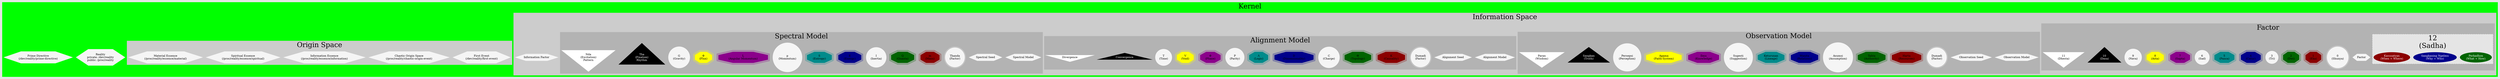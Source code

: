 strict digraph G {
    bgcolor = gray90;
    fontsize = "36";
    node [shape = polygon; sides = 4; style = filled; color = whitesmoke;];
    
    subgraph cluster_kernel {
        label = "Kernel";
        style = filled;
        color = green;
        comment = "";
        node [shape = polygon; sides = 6; style = filled; color = whitesmoke;];
        
        reality_t [label = "Reality\nprivate: /dev/reality\npublic: /proc/reality";];
        prime_directive_t [label = "Prime Directive\n(/dev/reality/prime-directive)";];
        
        subgraph cluster_information_space {
            label = "Information Space";
            style = filled;
            color = grey80;
            comment = "";
            
            factor_t [label = "Factor";];
            information_factor_t [label = "Information Factor";];
            
            subgraph cluster_factor {
                label = "Factor";
                color = grey70;
                comment = "Sangkan paraning dumadi. Nava manunggal nastiti ning tyas. Suradira jayadiningrat lebur dening pangastuti, memayu hayuning bawana, manunggal kawula ning gusti. (ꦱꦁꦏꦤ꧀ꦥꦫꦤꦶꦁꦢꦸꦩꦢꦶꦱꦁꦏꦤ꧀ꦥꦫꦤꦶꦁꦢꦸꦩꦢꦶꦤꦮꦩꦤꦸꦁꦒꦭ꧀ꦤꦱ꧀ꦠꦶꦠꦶꦔꦶꦁꦠꦾꦱ꧀ꦯꦹꦫꦢꦶꦫꦗꦪꦢꦶꦤꦶꦁꦫꦠ꧀ꦭꦺꦧꦸꦂꦢꦺꦤꦶꦁꦥꦔꦱ꧀ꦠꦸꦠꦶꦩꦼꦩꦪꦸꦲꦪꦸꦤꦶꦁꦧꦮꦤꦩꦤꦸꦁꦒꦭ꧀ꦏꦮꦸꦭꦔꦶꦁꦒꦸꦱ꧀ꦠꦶ)";
                node [shape = polygon; sides = 6; style = filled; color = whitesmoke;];
                
                factor_t [label = "Factor";];
                
                spark_0_t [label = "0\n(Shunya)";shape = doublecircle;comment = "शून्य";];
                spark_1_t [label = "1\n(Eka)";shape = tripleoctagon;color = darkred;comment = "ꦲꦺꦏ";];
                spark_2_t [label = "2\n(Dwi)";shape = tripleoctagon;color = darkgreen;comment = "ꦢ꧀ꦮꦶ";];
                spark_3_t [label = "3\n(Tri)";shape = circle;comment = "ꦠꦿꦶ";];
                spark_4_t [label = "4\n(Catur)";shape = tripleoctagon;color = darkblue;comment = "ꦕꦠꦸꦂ";];
                spark_5_t [label = "5\n(Panca)";shape = tripleoctagon;color = darkcyan;comment = "ꦥꦚ꧀ꦕ";];
                spark_6_t [label = "6\n(Sad)";shape = circle;comment = "ꦱꦢ꧀";];
                spark_7_t [label = "7\n(Sapta)";shape = tripleoctagon;color = darkmagenta;comment = "ꦱꦥ꧀ꦠ";];
                spark_8_t [label = "8\n(Asta)";shape = tripleoctagon;color = yellow;comment = "ꦲꦱ꧀ꦠ";];
                spark_9_t [label = "9\n(Nava)";shape = circle;comment = "ꦤꦮ";];
                spark_10_t [label = "10\n(Dasa)";shape = triangle;color = black;fontcolor = white;comment = "ꦢꦱ";];
                spark_11_t [label = "11\n(Dhesta)";shape = invtriangle;color = white;comment = "ꦝꦺꦱ꧀ꦠ";];
                
                subgraph cluster_factor_0 {
                    label = "12\n(Sadha)";
                    style = dashed;
                    color = grey60;
                    comment = "The observation field --- the 13th Spark Container (Wuji)";
                    
                    perkadhon_t [label = "Perkadhon\n(What + How)";shape = oval;color = darkgreen;style = filled;fontcolor = white;];
                    sangkaning_ngelmu_t [label = "Sangkaning Ngelmu\n(Why + Who)";shape = oval;color = darkblue;style = filled;fontcolor = white;];
                    kasusatyan_t [label = "Kasusatyan\n(When + Where)";shape = oval;color = darkred;style = filled;fontcolor = white;];
                }
            }
            subgraph cluster_observation_model {
                label = "Observation Model";
                color = grey70;
                comment = "The Sacred 3-6-9 (Boundary of Perception).\"If you knew the magnificence of 3, 6, and 9, you would have a key to the universe.\" — Tesla. The 1-2-4-8-7-5 Vortex (Boundary of Comprehension). Truth and Wisdom also give further context to \"Sangkan Paraning Dumadi\" beyond what \"Factor\" provided.";
                node [shape = polygon; sides = 6; style = filled; color = whitesmoke;];
                
                observation_model_t [label = "Observation Model";];
                observation_seed_t [label = "Observation Seed";];
                
                spark_0_dumadi_t [label = "Dumadi\n(Factor)";shape = doublecircle;comment = "";];
                spark_1_harta_t [label = "Harta\n(Resources)";shape = tripleoctagon;color = darkred;comment = "";];
                spark_2_tahta_t [label = "Tahta\n(Authority)";shape = tripleoctagon;color = darkgreen;comment = "";];
                spark_3_asumsi_t [label = "Asumsi\n(Assumption)";shape = circle;comment = "";];
                spark_4_wanita_t [label = "Wanita\n(Relations)";shape = tripleoctagon;color = darkblue;comment = "";];
                spark_5_keturunan_t [label = "Keturunan\n(Lineage)";shape = tripleoctagon;color = darkcyan;comment = "";];
                spark_6_sugesti_t [label = "Sugesti\n(Suggestion)";shape = circle;comment = "";];
                spark_7_ilmu_t [label = "Ilmu\n(Knowledge)";shape = tripleoctagon;color = darkmagenta;comment = "";];
                spark_8_agama_t [label = "Agama\n(Faith-System)";shape = tripleoctagon;color = yellow;comment = "";];
                spark_9_persepsi_t [label = "Persepsi\n(Perception)";shape = circle;comment = "";];
                spark_10_sangkan_t [label = "Sangkan\n(Truth)";shape = triangle;color = black;fontcolor = white;comment = "";];
                spark_11_paran_t [label = "Paran\n(Wisdom)";shape = invtriangle;color = white;comment = "";];
            }
            subgraph cluster_alignment_model {
                label = "Alignment Model";
                color = grey70;
                comment = "";
                node [shape = polygon; sides = 6; style = filled; color = whitesmoke;];
                
                alignment_model_t [label = "Alignment Model";];
                alignment_seed_t [label = "Alignment Seed";];
                
                spark_0_alignment_t [label = "Dumadi\n(Factor)";shape = doublecircle;comment = "Raw potential (unformatted).";];
                spark_1_causality_t [label = "K\n(Causality)";shape = tripleoctagon;color = darkred;comment = "Planck-time cause/effect links. QFT (S-matrix), Digital Physics";];
                spark_2_topology_t [label = "Θ\n(Topology)";shape = tripleoctagon;color = darkgreen;comment = "Connectivity (entanglement, wormholes). M-theory (branes), QFT (ER=EPR)";];
                spark_3_charge_t [label = "C\n(Charge)";shape = circle;comment = "Trinity (+, -, neutral). Fundamental polarity.";];
                spark_4_dimensionality_t [label = "D\n(Dimensionality)";shape = tripleoctagon;color = darkblue;comment = "Number of compact/unfolded dimensions. M-theory (Calabi-Yau)";];
                spark_5_logic_t [label = "Λ\n(Logic)";shape = tripleoctagon;color = darkcyan;comment = "Boolean gates (AND/OR/NOT). Digital Physics (Fredkin)";];
                spark_6_parity_t [label = "P\n(Parity)";shape = circle;comment = "Mirroring/negation (e.g., ¬x). Chiral symmetry breaking.";];
                spark_7_phase_t [label = "Φ\n(Phase)";shape = tripleoctagon;color = darkmagenta;comment = "Particle/Wave toggle (quantum superposition). QFT (Feynman paths)";];
                spark_8_void_t [label = "V\n(Void)";shape = tripleoctagon;color = yellow;comment = "Null state (deletion/entropy sink). Information Theory (Landauer)	";];
                spark_9_time_t [label = "T\n(Time)";shape = circle;comment = "Sequential vs. parallel processing. Cyclic flow/termination.";];
                spark_10_alignment_t [label = "Convergence";shape = triangle;color = black;fontcolor = white;comment = "Cosmic bus (information routing).";];
                spark_11_alignment_t [label = "Divergence";shape = invtriangle;color = white;comment = "Cosmic bus (information routing).";];
            }
            subgraph cluster_spectral_model {
                label = "Spectral Model";
                color = grey70;
                comment = "";
                node [shape = polygon; sides = 6; style = filled; color = whitesmoke;];
                
                spectral_model_t [label = "Spectral Model";];
                spectral_seed_t [label = "Spectral Seed";];
                
                spark_0_spectral_t [label = "Thanda\n(Factor)";shape = doublecircle;comment = "";];
                spark_1_spectral_t [label = "m\n(Mass)";shape = tripleoctagon;color = darkred;comment = "";];
                spark_2_spectral_t [label = "Q\n(Quanta)";shape = tripleoctagon;color = darkgreen;comment = "Discrete unit of existence. Bridge between Mass and Energy.";];
                spark_3_spectral_t [label = "I\n(Inertia)";shape = circle;comment = "";];
                spark_4_spectral_t [label = "E\n(Energy)";shape = tripleoctagon;color = darkblue;comment = "";];
                spark_5_spectral_t [label = "S\n(Entropy)";shape = tripleoctagon;color = darkcyan;comment = "Possibility Space; transformation drive. Emergence catalyst.";];
                spark_6_spectral_t [label = "p\n(Momentum)";shape = circle;comment = "";];
                spark_7_spectral_t [label = "L\n(Angular Momentum)";shape = tripleoctagon;color = darkmagenta;comment = "";];
                spark_8_spectral_t [label = "Φ\n(Flux)";shape = tripleoctagon;color = yellow;comment = "Energy flow; excitation pathway. Higher form of phase.";];
                spark_9_spectral_t [label = "G\n(Gravity)";shape = circle;comment = "";];
                spark_10_spectral_t [label = "Tha\n(Fixation)\nRhythm";shape = triangle;color = black;fontcolor = white;comment = "";];
                spark_11_spectral_t [label = "Nda\n(Excitation)\nPattern";shape = invtriangle;color = white;comment = "";];
            }
        }
        subgraph cluster_origin_space {
            label = "Origin Space";
            style = filled;
            color = grey80;
            comment = "";
            
            first_event_t [label = "First Event\n(/dev/reality/first-event)";];
            chaotic_origin_space_t [label = "Chaotic Origin Space\n(/proc/reality/chaotic-origin-event)";];
            information_essence_t [label = "Information Essence\n(/proc/reality/essence/information)";];
            spiritual_essence_t [label = "Spiritual Essence\n(/proc/reality/essence/spiritual)";];
            material_essence_t [label = "Material Essence\n(/proc/reality/essence/material)";];
        }
    }
}